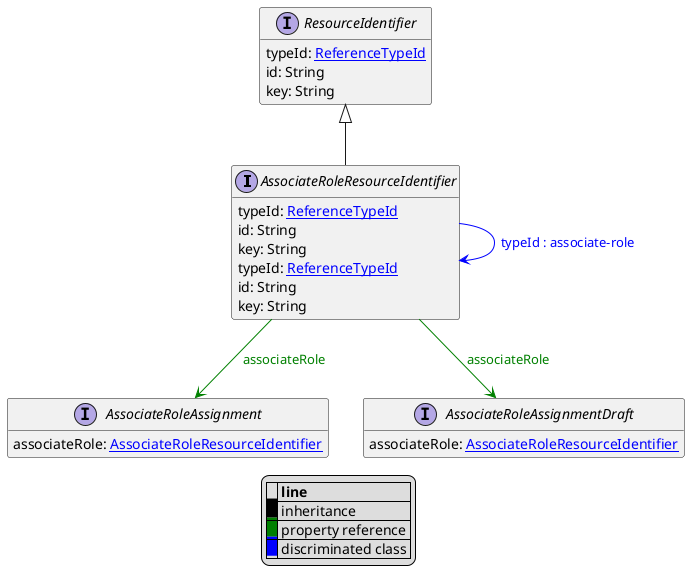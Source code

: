 @startuml

hide empty fields
hide empty methods
legend
|= |= line |
|<back:black>   </back>| inheritance |
|<back:green>   </back>| property reference |
|<back:blue>   </back>| discriminated class |
endlegend
interface AssociateRoleResourceIdentifier [[AssociateRoleResourceIdentifier.svg]] extends ResourceIdentifier {
    typeId: [[ReferenceTypeId.svg ReferenceTypeId]]
    id: String
    key: String
}
interface ResourceIdentifier [[ResourceIdentifier.svg]]  {
    typeId: [[ReferenceTypeId.svg ReferenceTypeId]]
    id: String
    key: String
}

interface AssociateRoleResourceIdentifier [[AssociateRoleResourceIdentifier.svg]]  {
    typeId: [[ReferenceTypeId.svg ReferenceTypeId]]
    id: String
    key: String
}
interface AssociateRoleAssignment [[AssociateRoleAssignment.svg]]  {
    associateRole: [[AssociateRoleResourceIdentifier.svg AssociateRoleResourceIdentifier]]
}
interface AssociateRoleAssignmentDraft [[AssociateRoleAssignmentDraft.svg]]  {
    associateRole: [[AssociateRoleResourceIdentifier.svg AssociateRoleResourceIdentifier]]
}
AssociateRoleResourceIdentifier --> AssociateRoleResourceIdentifier #blue;text:blue : "typeId : associate-role"
AssociateRoleResourceIdentifier --> AssociateRoleAssignment #green;text:green : "associateRole"
AssociateRoleResourceIdentifier --> AssociateRoleAssignmentDraft #green;text:green : "associateRole"
@enduml
